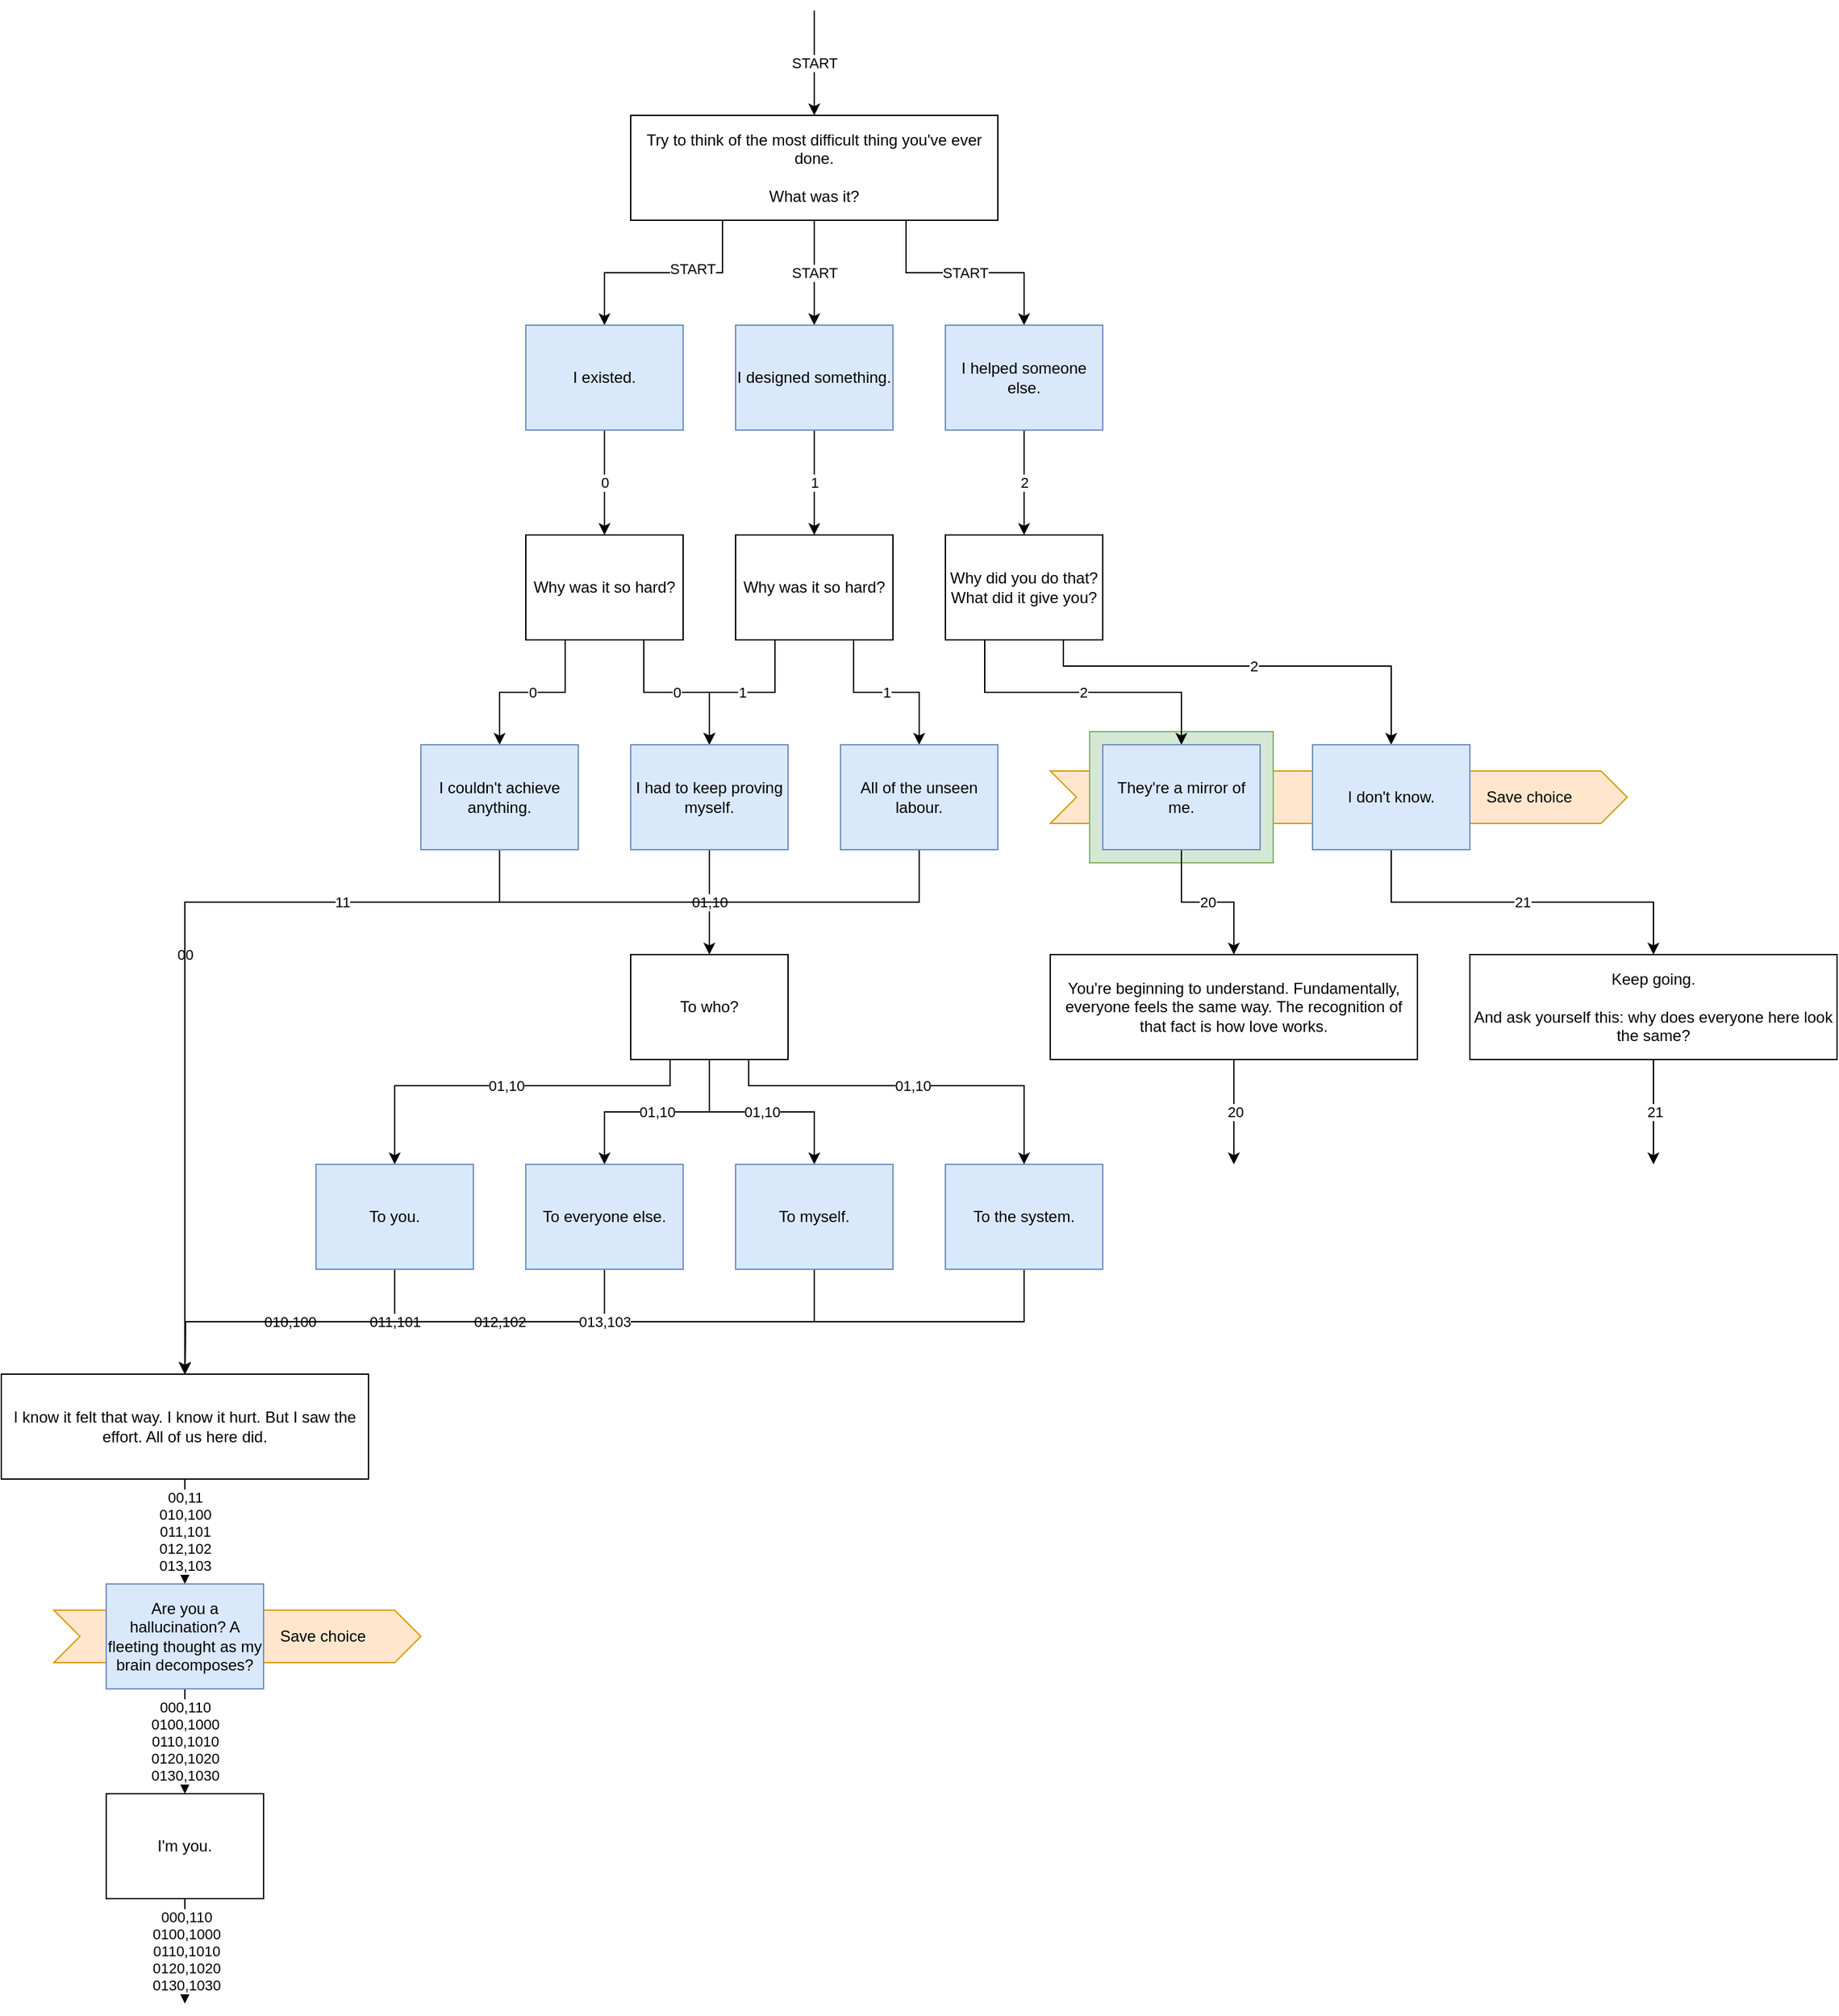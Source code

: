 <mxfile version="20.8.16" type="device"><diagram name="Page-1" id="ORsNROuYeBZYakSKe87S"><mxGraphModel dx="1434" dy="956" grid="1" gridSize="10" guides="1" tooltips="1" connect="1" arrows="1" fold="1" page="1" pageScale="1" pageWidth="800" pageHeight="1000" math="0" shadow="0"><root><mxCell id="0"/><mxCell id="1" parent="0"/><mxCell id="9GfsSvuhCriFWYqBZ6BK-2" value="Save choice" style="shape=step;perimeter=stepPerimeter;whiteSpace=wrap;html=1;fixedSize=1;fillColor=#ffe6cc;strokeColor=#d79b00;align=right;spacingRight=40;" parent="1" vertex="1"><mxGeometry x="840" y="620" width="440" height="40" as="geometry"/></mxCell><mxCell id="9jr0Bq8OPW74XdlhTO4V-1" value="" style="rounded=0;whiteSpace=wrap;html=1;fillColor=#d5e8d4;strokeColor=#82b366;" parent="1" vertex="1"><mxGeometry x="870" y="590" width="140" height="100" as="geometry"/></mxCell><mxCell id="9GfsSvuhCriFWYqBZ6BK-3" value="Save choice" style="shape=step;perimeter=stepPerimeter;whiteSpace=wrap;html=1;fixedSize=1;fillColor=#ffe6cc;strokeColor=#d79b00;align=right;spacingRight=40;" parent="1" vertex="1"><mxGeometry x="80" y="1260" width="280" height="40" as="geometry"/></mxCell><mxCell id="IDaDDTVVo3zmXul-U_lO-1" value="START" style="edgeStyle=orthogonalEdgeStyle;rounded=0;orthogonalLoop=1;jettySize=auto;html=1;exitX=0.5;exitY=0;exitDx=0;exitDy=0;startArrow=classic;startFill=1;endArrow=none;endFill=0;" parent="1" source="IDaDDTVVo3zmXul-U_lO-2" edge="1"><mxGeometry relative="1" as="geometry"><mxPoint x="660" y="40" as="targetPoint"/></mxGeometry></mxCell><mxCell id="IDaDDTVVo3zmXul-U_lO-6" style="edgeStyle=orthogonalEdgeStyle;rounded=0;orthogonalLoop=1;jettySize=auto;html=1;exitX=0.25;exitY=1;exitDx=0;exitDy=0;entryX=0.5;entryY=0;entryDx=0;entryDy=0;" parent="1" source="IDaDDTVVo3zmXul-U_lO-2" target="IDaDDTVVo3zmXul-U_lO-3" edge="1"><mxGeometry relative="1" as="geometry"/></mxCell><mxCell id="DoiUpDm5UMc4Q4UjQ9v_-1" value="START" style="edgeLabel;html=1;align=center;verticalAlign=middle;resizable=0;points=[];" parent="IDaDDTVVo3zmXul-U_lO-6" vertex="1" connectable="0"><mxGeometry x="-0.259" y="-3" relative="1" as="geometry"><mxPoint as="offset"/></mxGeometry></mxCell><mxCell id="IDaDDTVVo3zmXul-U_lO-7" value="START" style="edgeStyle=orthogonalEdgeStyle;rounded=0;orthogonalLoop=1;jettySize=auto;html=1;exitX=0.5;exitY=1;exitDx=0;exitDy=0;entryX=0.5;entryY=0;entryDx=0;entryDy=0;" parent="1" source="IDaDDTVVo3zmXul-U_lO-2" target="IDaDDTVVo3zmXul-U_lO-4" edge="1"><mxGeometry relative="1" as="geometry"/></mxCell><mxCell id="IDaDDTVVo3zmXul-U_lO-8" value="START" style="edgeStyle=orthogonalEdgeStyle;rounded=0;orthogonalLoop=1;jettySize=auto;html=1;exitX=0.75;exitY=1;exitDx=0;exitDy=0;entryX=0.5;entryY=0;entryDx=0;entryDy=0;" parent="1" source="IDaDDTVVo3zmXul-U_lO-2" target="IDaDDTVVo3zmXul-U_lO-5" edge="1"><mxGeometry relative="1" as="geometry"/></mxCell><mxCell id="IDaDDTVVo3zmXul-U_lO-2" value="Try to think of the most difficult thing you've ever done.&lt;br&gt;&lt;br&gt;What was it?" style="rounded=0;whiteSpace=wrap;html=1;" parent="1" vertex="1"><mxGeometry x="520" y="120" width="280" height="80" as="geometry"/></mxCell><mxCell id="IDaDDTVVo3zmXul-U_lO-12" value="0" style="edgeStyle=orthogonalEdgeStyle;rounded=0;orthogonalLoop=1;jettySize=auto;html=1;exitX=0.5;exitY=1;exitDx=0;exitDy=0;entryX=0.5;entryY=0;entryDx=0;entryDy=0;" parent="1" source="IDaDDTVVo3zmXul-U_lO-3" target="IDaDDTVVo3zmXul-U_lO-10" edge="1"><mxGeometry relative="1" as="geometry"/></mxCell><mxCell id="IDaDDTVVo3zmXul-U_lO-3" value="I existed." style="rounded=0;whiteSpace=wrap;html=1;fillColor=#dae8fc;strokeColor=#6c8ebf;" parent="1" vertex="1"><mxGeometry x="440" y="280" width="120" height="80" as="geometry"/></mxCell><mxCell id="IDaDDTVVo3zmXul-U_lO-13" value="1" style="edgeStyle=orthogonalEdgeStyle;rounded=0;orthogonalLoop=1;jettySize=auto;html=1;exitX=0.5;exitY=1;exitDx=0;exitDy=0;entryX=0.5;entryY=0;entryDx=0;entryDy=0;" parent="1" source="IDaDDTVVo3zmXul-U_lO-4" target="IDaDDTVVo3zmXul-U_lO-11" edge="1"><mxGeometry relative="1" as="geometry"/></mxCell><mxCell id="IDaDDTVVo3zmXul-U_lO-4" value="I designed something." style="rounded=0;whiteSpace=wrap;html=1;fillColor=#dae8fc;strokeColor=#6c8ebf;" parent="1" vertex="1"><mxGeometry x="600" y="280" width="120" height="80" as="geometry"/></mxCell><mxCell id="IDaDDTVVo3zmXul-U_lO-14" value="2" style="edgeStyle=orthogonalEdgeStyle;rounded=0;orthogonalLoop=1;jettySize=auto;html=1;exitX=0.5;exitY=1;exitDx=0;exitDy=0;entryX=0.5;entryY=0;entryDx=0;entryDy=0;" parent="1" source="IDaDDTVVo3zmXul-U_lO-5" target="IDaDDTVVo3zmXul-U_lO-9" edge="1"><mxGeometry relative="1" as="geometry"/></mxCell><mxCell id="IDaDDTVVo3zmXul-U_lO-5" value="I helped someone else." style="rounded=0;whiteSpace=wrap;html=1;fillColor=#dae8fc;strokeColor=#6c8ebf;" parent="1" vertex="1"><mxGeometry x="760" y="280" width="120" height="80" as="geometry"/></mxCell><mxCell id="IDaDDTVVo3zmXul-U_lO-29" value="2" style="edgeStyle=orthogonalEdgeStyle;rounded=0;orthogonalLoop=1;jettySize=auto;html=1;exitX=0.25;exitY=1;exitDx=0;exitDy=0;entryX=0.5;entryY=0;entryDx=0;entryDy=0;" parent="1" source="IDaDDTVVo3zmXul-U_lO-9" target="IDaDDTVVo3zmXul-U_lO-19" edge="1"><mxGeometry relative="1" as="geometry"/></mxCell><mxCell id="IDaDDTVVo3zmXul-U_lO-30" value="2" style="edgeStyle=orthogonalEdgeStyle;rounded=0;orthogonalLoop=1;jettySize=auto;html=1;exitX=0.75;exitY=1;exitDx=0;exitDy=0;entryX=0.5;entryY=0;entryDx=0;entryDy=0;" parent="1" source="IDaDDTVVo3zmXul-U_lO-9" target="IDaDDTVVo3zmXul-U_lO-28" edge="1"><mxGeometry relative="1" as="geometry"><Array as="points"><mxPoint x="850" y="540"/><mxPoint x="1100" y="540"/></Array></mxGeometry></mxCell><mxCell id="IDaDDTVVo3zmXul-U_lO-9" value="Why did you do that? What did it give you?" style="rounded=0;whiteSpace=wrap;html=1;" parent="1" vertex="1"><mxGeometry x="760" y="440" width="120" height="80" as="geometry"/></mxCell><mxCell id="IDaDDTVVo3zmXul-U_lO-20" value="0" style="edgeStyle=orthogonalEdgeStyle;rounded=0;orthogonalLoop=1;jettySize=auto;html=1;exitX=0.25;exitY=1;exitDx=0;exitDy=0;entryX=0.5;entryY=0;entryDx=0;entryDy=0;" parent="1" source="IDaDDTVVo3zmXul-U_lO-10" target="IDaDDTVVo3zmXul-U_lO-16" edge="1"><mxGeometry relative="1" as="geometry"/></mxCell><mxCell id="IDaDDTVVo3zmXul-U_lO-21" value="0" style="edgeStyle=orthogonalEdgeStyle;rounded=0;orthogonalLoop=1;jettySize=auto;html=1;exitX=0.75;exitY=1;exitDx=0;exitDy=0;entryX=0.5;entryY=0;entryDx=0;entryDy=0;" parent="1" source="IDaDDTVVo3zmXul-U_lO-10" target="IDaDDTVVo3zmXul-U_lO-15" edge="1"><mxGeometry relative="1" as="geometry"/></mxCell><mxCell id="IDaDDTVVo3zmXul-U_lO-10" value="Why was it so hard?" style="rounded=0;whiteSpace=wrap;html=1;" parent="1" vertex="1"><mxGeometry x="440" y="440" width="120" height="80" as="geometry"/></mxCell><mxCell id="IDaDDTVVo3zmXul-U_lO-26" value="1" style="edgeStyle=orthogonalEdgeStyle;rounded=0;orthogonalLoop=1;jettySize=auto;html=1;exitX=0.25;exitY=1;exitDx=0;exitDy=0;entryX=0.5;entryY=0;entryDx=0;entryDy=0;" parent="1" source="IDaDDTVVo3zmXul-U_lO-11" target="IDaDDTVVo3zmXul-U_lO-15" edge="1"><mxGeometry relative="1" as="geometry"/></mxCell><mxCell id="IDaDDTVVo3zmXul-U_lO-27" value="1" style="edgeStyle=orthogonalEdgeStyle;rounded=0;orthogonalLoop=1;jettySize=auto;html=1;exitX=0.75;exitY=1;exitDx=0;exitDy=0;entryX=0.5;entryY=0;entryDx=0;entryDy=0;" parent="1" source="IDaDDTVVo3zmXul-U_lO-11" target="IDaDDTVVo3zmXul-U_lO-18" edge="1"><mxGeometry relative="1" as="geometry"/></mxCell><mxCell id="IDaDDTVVo3zmXul-U_lO-11" value="Why was it so hard?" style="rounded=0;whiteSpace=wrap;html=1;" parent="1" vertex="1"><mxGeometry x="600" y="440" width="120" height="80" as="geometry"/></mxCell><mxCell id="IDaDDTVVo3zmXul-U_lO-38" value="01,10" style="edgeStyle=orthogonalEdgeStyle;rounded=0;orthogonalLoop=1;jettySize=auto;html=1;exitX=0.5;exitY=1;exitDx=0;exitDy=0;entryX=0.5;entryY=0;entryDx=0;entryDy=0;" parent="1" source="IDaDDTVVo3zmXul-U_lO-15" target="IDaDDTVVo3zmXul-U_lO-37" edge="1"><mxGeometry relative="1" as="geometry"/></mxCell><mxCell id="IDaDDTVVo3zmXul-U_lO-15" value="I had to keep proving myself." style="rounded=0;whiteSpace=wrap;html=1;fillColor=#dae8fc;strokeColor=#6c8ebf;" parent="1" vertex="1"><mxGeometry x="520" y="600" width="120" height="80" as="geometry"/></mxCell><mxCell id="IDaDDTVVo3zmXul-U_lO-32" value="00" style="edgeStyle=orthogonalEdgeStyle;rounded=0;orthogonalLoop=1;jettySize=auto;html=1;exitX=0.5;exitY=1;exitDx=0;exitDy=0;entryX=0.5;entryY=0;entryDx=0;entryDy=0;" parent="1" source="IDaDDTVVo3zmXul-U_lO-16" target="IDaDDTVVo3zmXul-U_lO-31" edge="1"><mxGeometry relative="1" as="geometry"><Array as="points"><mxPoint x="420" y="720"/><mxPoint x="180" y="720"/></Array></mxGeometry></mxCell><mxCell id="IDaDDTVVo3zmXul-U_lO-16" value="I couldn't achieve anything." style="rounded=0;whiteSpace=wrap;html=1;fillColor=#dae8fc;strokeColor=#6c8ebf;" parent="1" vertex="1"><mxGeometry x="360" y="600" width="120" height="80" as="geometry"/></mxCell><mxCell id="IDaDDTVVo3zmXul-U_lO-48" value="11" style="edgeStyle=orthogonalEdgeStyle;rounded=0;orthogonalLoop=1;jettySize=auto;html=1;exitX=0.5;exitY=1;exitDx=0;exitDy=0;entryX=0.5;entryY=0;entryDx=0;entryDy=0;" parent="1" source="IDaDDTVVo3zmXul-U_lO-18" target="IDaDDTVVo3zmXul-U_lO-31" edge="1"><mxGeometry relative="1" as="geometry"><Array as="points"><mxPoint x="740" y="720"/><mxPoint x="180" y="720"/></Array></mxGeometry></mxCell><mxCell id="IDaDDTVVo3zmXul-U_lO-18" value="All of the unseen labour." style="rounded=0;whiteSpace=wrap;html=1;fillColor=#dae8fc;strokeColor=#6c8ebf;" parent="1" vertex="1"><mxGeometry x="680" y="600" width="120" height="80" as="geometry"/></mxCell><mxCell id="0g8_zEOk1hFxZYPS_SEs-1" value="20" style="edgeStyle=orthogonalEdgeStyle;rounded=0;orthogonalLoop=1;jettySize=auto;html=1;exitX=0.5;exitY=1;exitDx=0;exitDy=0;entryX=0.5;entryY=0;entryDx=0;entryDy=0;" edge="1" parent="1" source="IDaDDTVVo3zmXul-U_lO-19" target="IDaDDTVVo3zmXul-U_lO-51"><mxGeometry relative="1" as="geometry"/></mxCell><mxCell id="IDaDDTVVo3zmXul-U_lO-19" value="They're a mirror of me." style="rounded=0;whiteSpace=wrap;html=1;fillColor=#dae8fc;strokeColor=#6c8ebf;" parent="1" vertex="1"><mxGeometry x="880" y="600" width="120" height="80" as="geometry"/></mxCell><mxCell id="IDaDDTVVo3zmXul-U_lO-54" value="21" style="edgeStyle=orthogonalEdgeStyle;rounded=0;orthogonalLoop=1;jettySize=auto;html=1;exitX=0.5;exitY=1;exitDx=0;exitDy=0;entryX=0.5;entryY=0;entryDx=0;entryDy=0;" parent="1" source="IDaDDTVVo3zmXul-U_lO-28" target="IDaDDTVVo3zmXul-U_lO-53" edge="1"><mxGeometry relative="1" as="geometry"/></mxCell><mxCell id="IDaDDTVVo3zmXul-U_lO-28" value="I don't know." style="rounded=0;whiteSpace=wrap;html=1;fillColor=#dae8fc;strokeColor=#6c8ebf;" parent="1" vertex="1"><mxGeometry x="1040" y="600" width="120" height="80" as="geometry"/></mxCell><mxCell id="IDaDDTVVo3zmXul-U_lO-34" value="00,11&lt;br&gt;010,100&lt;br&gt;011,101&lt;br&gt;012,102&lt;br&gt;013,103" style="edgeStyle=orthogonalEdgeStyle;rounded=0;orthogonalLoop=1;jettySize=auto;html=1;exitX=0.5;exitY=1;exitDx=0;exitDy=0;entryX=0.5;entryY=0;entryDx=0;entryDy=0;" parent="1" source="IDaDDTVVo3zmXul-U_lO-31" target="IDaDDTVVo3zmXul-U_lO-33" edge="1"><mxGeometry relative="1" as="geometry"/></mxCell><mxCell id="IDaDDTVVo3zmXul-U_lO-31" value="I know it felt that way. I know it hurt. But I saw the effort. All of us here did." style="rounded=0;whiteSpace=wrap;html=1;" parent="1" vertex="1"><mxGeometry x="40" y="1080" width="280" height="80" as="geometry"/></mxCell><mxCell id="IDaDDTVVo3zmXul-U_lO-36" value="000,110&lt;br style=&quot;border-color: var(--border-color);&quot;&gt;0100,1000&lt;br style=&quot;border-color: var(--border-color);&quot;&gt;0110,1010&lt;br style=&quot;border-color: var(--border-color);&quot;&gt;0120,1020&lt;br style=&quot;border-color: var(--border-color);&quot;&gt;0130,1030" style="edgeStyle=orthogonalEdgeStyle;rounded=0;orthogonalLoop=1;jettySize=auto;html=1;exitX=0.5;exitY=1;exitDx=0;exitDy=0;entryX=0.5;entryY=0;entryDx=0;entryDy=0;" parent="1" source="IDaDDTVVo3zmXul-U_lO-33" target="IDaDDTVVo3zmXul-U_lO-35" edge="1"><mxGeometry relative="1" as="geometry"/></mxCell><mxCell id="IDaDDTVVo3zmXul-U_lO-33" value="Are you a hallucination? A fleeting thought as my brain decomposes?" style="rounded=0;whiteSpace=wrap;html=1;fillColor=#dae8fc;strokeColor=#6c8ebf;" parent="1" vertex="1"><mxGeometry x="120" y="1240" width="120" height="80" as="geometry"/></mxCell><mxCell id="IDaDDTVVo3zmXul-U_lO-61" value="000,110&lt;br style=&quot;border-color: var(--border-color);&quot;&gt;0100,1000&lt;br style=&quot;border-color: var(--border-color);&quot;&gt;0110,1010&lt;br style=&quot;border-color: var(--border-color);&quot;&gt;0120,1020&lt;br style=&quot;border-color: var(--border-color);&quot;&gt;0130,1030" style="edgeStyle=orthogonalEdgeStyle;rounded=0;orthogonalLoop=1;jettySize=auto;html=1;exitX=0.5;exitY=1;exitDx=0;exitDy=0;" parent="1" source="IDaDDTVVo3zmXul-U_lO-35" edge="1"><mxGeometry relative="1" as="geometry"><mxPoint x="180" y="1560" as="targetPoint"/></mxGeometry></mxCell><mxCell id="IDaDDTVVo3zmXul-U_lO-35" value="I'm you." style="rounded=0;whiteSpace=wrap;html=1;" parent="1" vertex="1"><mxGeometry x="120" y="1400" width="120" height="80" as="geometry"/></mxCell><mxCell id="IDaDDTVVo3zmXul-U_lO-43" value="01,10" style="edgeStyle=orthogonalEdgeStyle;rounded=0;orthogonalLoop=1;jettySize=auto;html=1;exitX=0.25;exitY=1;exitDx=0;exitDy=0;entryX=0.5;entryY=0;entryDx=0;entryDy=0;" parent="1" source="IDaDDTVVo3zmXul-U_lO-37" target="IDaDDTVVo3zmXul-U_lO-39" edge="1"><mxGeometry relative="1" as="geometry"><Array as="points"><mxPoint x="550" y="860"/><mxPoint x="340" y="860"/></Array></mxGeometry></mxCell><mxCell id="IDaDDTVVo3zmXul-U_lO-44" value="01,10" style="edgeStyle=orthogonalEdgeStyle;rounded=0;orthogonalLoop=1;jettySize=auto;html=1;exitX=0.5;exitY=1;exitDx=0;exitDy=0;entryX=0.5;entryY=0;entryDx=0;entryDy=0;" parent="1" source="IDaDDTVVo3zmXul-U_lO-37" target="IDaDDTVVo3zmXul-U_lO-40" edge="1"><mxGeometry relative="1" as="geometry"/></mxCell><mxCell id="IDaDDTVVo3zmXul-U_lO-45" value="01,10" style="edgeStyle=orthogonalEdgeStyle;rounded=0;orthogonalLoop=1;jettySize=auto;html=1;exitX=0.5;exitY=1;exitDx=0;exitDy=0;entryX=0.5;entryY=0;entryDx=0;entryDy=0;" parent="1" source="IDaDDTVVo3zmXul-U_lO-37" target="IDaDDTVVo3zmXul-U_lO-41" edge="1"><mxGeometry relative="1" as="geometry"/></mxCell><mxCell id="IDaDDTVVo3zmXul-U_lO-46" value="01,10" style="edgeStyle=orthogonalEdgeStyle;rounded=0;orthogonalLoop=1;jettySize=auto;html=1;exitX=0.75;exitY=1;exitDx=0;exitDy=0;entryX=0.5;entryY=0;entryDx=0;entryDy=0;" parent="1" source="IDaDDTVVo3zmXul-U_lO-37" target="IDaDDTVVo3zmXul-U_lO-42" edge="1"><mxGeometry relative="1" as="geometry"><Array as="points"><mxPoint x="610" y="860"/><mxPoint x="820" y="860"/></Array></mxGeometry></mxCell><mxCell id="IDaDDTVVo3zmXul-U_lO-37" value="To who?" style="rounded=0;whiteSpace=wrap;html=1;" parent="1" vertex="1"><mxGeometry x="520" y="760" width="120" height="80" as="geometry"/></mxCell><mxCell id="IDaDDTVVo3zmXul-U_lO-55" value="010,100" style="edgeStyle=orthogonalEdgeStyle;rounded=0;orthogonalLoop=1;jettySize=auto;html=1;exitX=0.5;exitY=1;exitDx=0;exitDy=0;entryX=0.5;entryY=0;entryDx=0;entryDy=0;" parent="1" source="IDaDDTVVo3zmXul-U_lO-39" target="IDaDDTVVo3zmXul-U_lO-31" edge="1"><mxGeometry relative="1" as="geometry"/></mxCell><mxCell id="IDaDDTVVo3zmXul-U_lO-39" value="To you." style="rounded=0;whiteSpace=wrap;html=1;fillColor=#dae8fc;strokeColor=#6c8ebf;" parent="1" vertex="1"><mxGeometry x="280" y="920" width="120" height="80" as="geometry"/></mxCell><mxCell id="IDaDDTVVo3zmXul-U_lO-56" value="011,101" style="edgeStyle=orthogonalEdgeStyle;rounded=0;orthogonalLoop=1;jettySize=auto;html=1;exitX=0.5;exitY=1;exitDx=0;exitDy=0;" parent="1" source="IDaDDTVVo3zmXul-U_lO-40" edge="1"><mxGeometry relative="1" as="geometry"><mxPoint x="180" y="1080" as="targetPoint"/></mxGeometry></mxCell><mxCell id="IDaDDTVVo3zmXul-U_lO-40" value="To everyone else." style="rounded=0;whiteSpace=wrap;html=1;fillColor=#dae8fc;strokeColor=#6c8ebf;" parent="1" vertex="1"><mxGeometry x="440" y="920" width="120" height="80" as="geometry"/></mxCell><mxCell id="IDaDDTVVo3zmXul-U_lO-57" value="012,102" style="edgeStyle=orthogonalEdgeStyle;rounded=0;orthogonalLoop=1;jettySize=auto;html=1;exitX=0.5;exitY=1;exitDx=0;exitDy=0;entryX=0.5;entryY=0;entryDx=0;entryDy=0;" parent="1" source="IDaDDTVVo3zmXul-U_lO-41" target="IDaDDTVVo3zmXul-U_lO-31" edge="1"><mxGeometry relative="1" as="geometry"/></mxCell><mxCell id="IDaDDTVVo3zmXul-U_lO-41" value="To myself." style="rounded=0;whiteSpace=wrap;html=1;fillColor=#dae8fc;strokeColor=#6c8ebf;" parent="1" vertex="1"><mxGeometry x="600" y="920" width="120" height="80" as="geometry"/></mxCell><mxCell id="IDaDDTVVo3zmXul-U_lO-58" value="013,103" style="edgeStyle=orthogonalEdgeStyle;rounded=0;orthogonalLoop=1;jettySize=auto;html=1;exitX=0.5;exitY=1;exitDx=0;exitDy=0;" parent="1" source="IDaDDTVVo3zmXul-U_lO-42" edge="1"><mxGeometry relative="1" as="geometry"><mxPoint x="180" y="1080" as="targetPoint"/></mxGeometry></mxCell><mxCell id="IDaDDTVVo3zmXul-U_lO-42" value="To the system." style="rounded=0;whiteSpace=wrap;html=1;fillColor=#dae8fc;strokeColor=#6c8ebf;" parent="1" vertex="1"><mxGeometry x="760" y="920" width="120" height="80" as="geometry"/></mxCell><mxCell id="0g8_zEOk1hFxZYPS_SEs-2" value="20" style="edgeStyle=orthogonalEdgeStyle;rounded=0;orthogonalLoop=1;jettySize=auto;html=1;exitX=0.5;exitY=1;exitDx=0;exitDy=0;" edge="1" parent="1" source="IDaDDTVVo3zmXul-U_lO-51"><mxGeometry relative="1" as="geometry"><mxPoint x="980" y="920" as="targetPoint"/></mxGeometry></mxCell><mxCell id="IDaDDTVVo3zmXul-U_lO-51" value="You're beginning to understand. Fundamentally, everyone feels the same way. The recognition of that fact is how love works." style="rounded=0;whiteSpace=wrap;html=1;" parent="1" vertex="1"><mxGeometry x="840" y="760" width="280" height="80" as="geometry"/></mxCell><mxCell id="IDaDDTVVo3zmXul-U_lO-60" value="21" style="edgeStyle=orthogonalEdgeStyle;rounded=0;orthogonalLoop=1;jettySize=auto;html=1;exitX=0.5;exitY=1;exitDx=0;exitDy=0;" parent="1" source="IDaDDTVVo3zmXul-U_lO-53" edge="1"><mxGeometry relative="1" as="geometry"><mxPoint x="1300" y="920" as="targetPoint"/></mxGeometry></mxCell><mxCell id="IDaDDTVVo3zmXul-U_lO-53" value="Keep going.&lt;br&gt;&lt;br&gt;And ask yourself this: why does everyone here look the same?" style="rounded=0;whiteSpace=wrap;html=1;" parent="1" vertex="1"><mxGeometry x="1160" y="760" width="280" height="80" as="geometry"/></mxCell></root></mxGraphModel></diagram></mxfile>